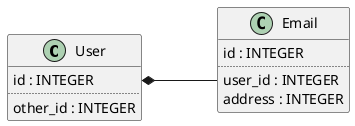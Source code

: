 @startuml
left to right direction
class User {
  id : INTEGER
  ..
  other_id : INTEGER
}
class Email {
  id : INTEGER
  ..
  user_id : INTEGER
  address : INTEGER
}
User::id *-- Email::user_id
@enduml
